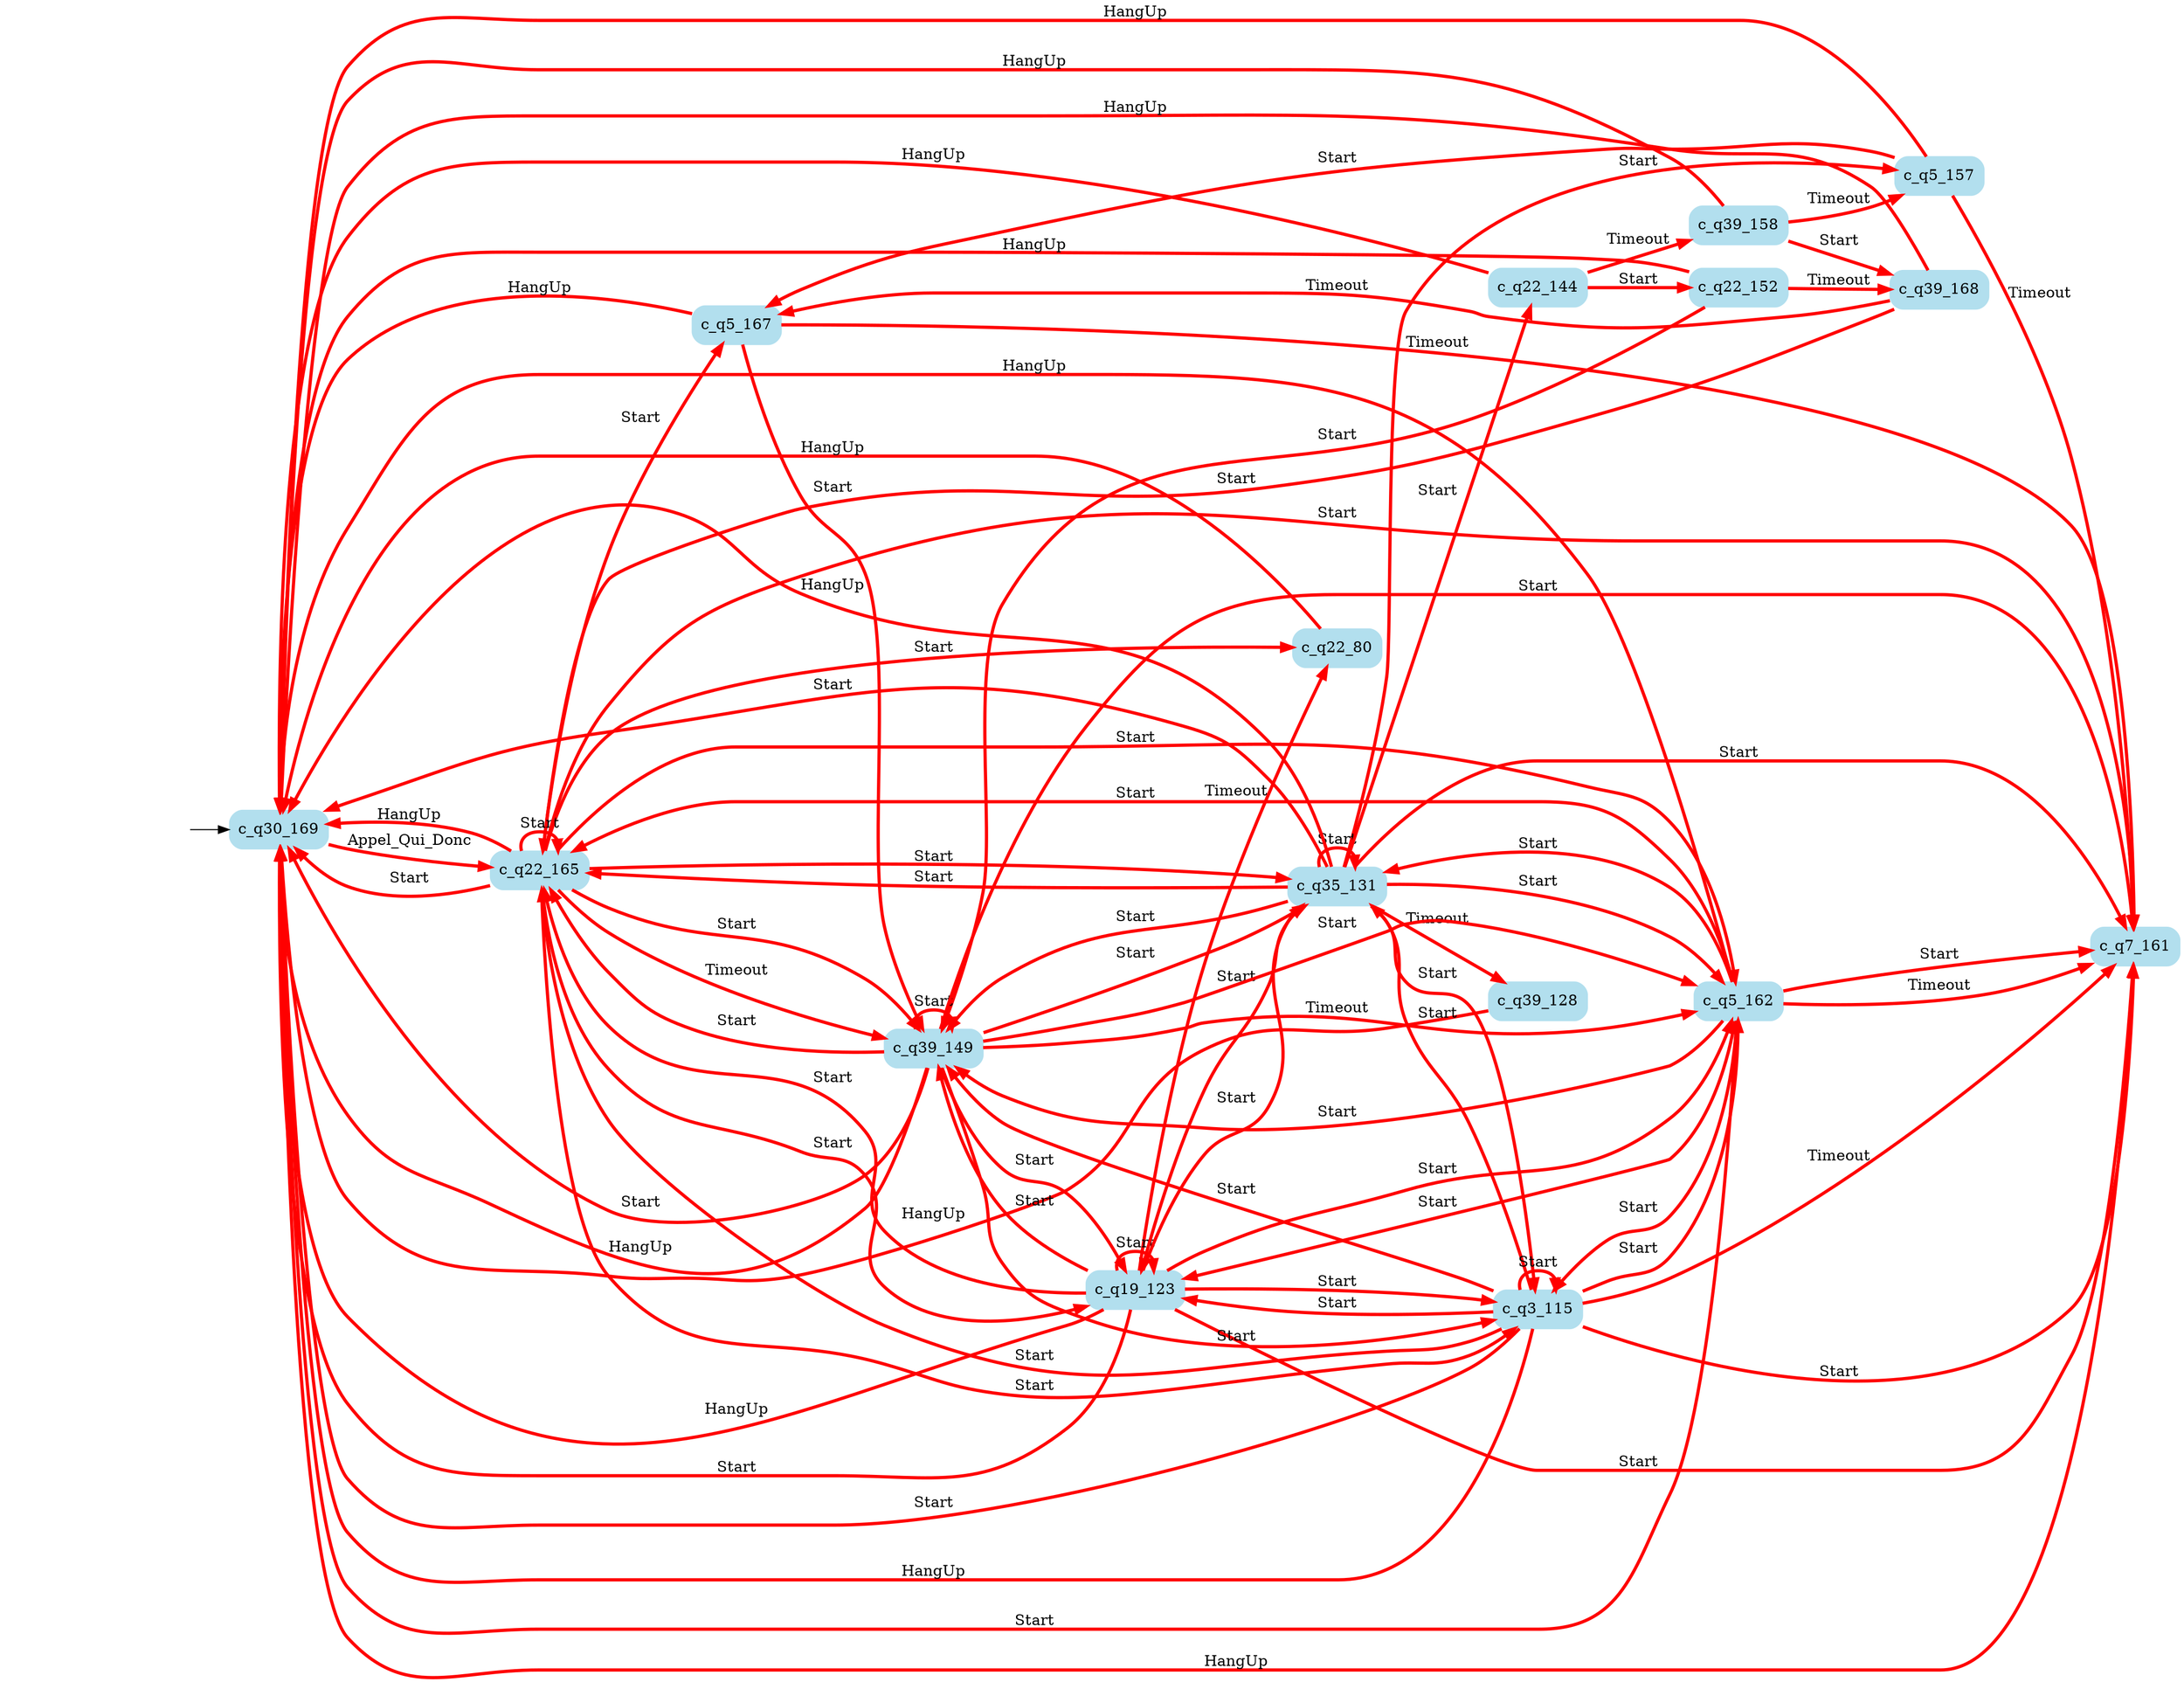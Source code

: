 digraph G {

	rankdir = LR;

	start_c_q30_169[style=invisible];

	node[shape=box, style="rounded, filled", color=lightblue2];

	c_q5_157[label="c_q5_157"];
	c_q5_167[label="c_q5_167"];
	c_q22_80[label="c_q22_80"];
	c_q39_128[label="c_q39_128"];
	c_q39_158[label="c_q39_158"];
	c_q19_123[label="c_q19_123"];
	c_q39_168[label="c_q39_168"];
	c_q35_131[label="c_q35_131"];
	c_q3_115[label="c_q3_115"];
	c_q22_152[label="c_q22_152"];
	c_q22_165[label="c_q22_165"];
	c_q39_149[label="c_q39_149"];
	c_q22_144[label="c_q22_144"];
	c_q5_162[label="c_q5_162"];
	c_q7_161[label="c_q7_161"];
	c_q30_169[label="c_q30_169"];

	start_c_q30_169 -> c_q30_169;
	c_q30_169 -> c_q22_165[label="Appel_Qui_Donc", penwidth=3, color=red];
	c_q3_115 -> c_q3_115[label="Start", penwidth=3, color=red];
	c_q3_115 -> c_q5_162[label="Start", penwidth=3, color=red];
	c_q3_115 -> c_q7_161[label="Start", penwidth=3, color=red];
	c_q3_115 -> c_q7_161[label="Timeout", penwidth=3, color=red];
	c_q3_115 -> c_q19_123[label="Start", penwidth=3, color=red];
	c_q3_115 -> c_q22_165[label="Start", penwidth=3, color=red];
	c_q3_115 -> c_q30_169[label="Start", penwidth=3, color=red];
	c_q3_115 -> c_q30_169[label="HangUp", penwidth=3, color=red];
	c_q3_115 -> c_q35_131[label="Start", penwidth=3, color=red];
	c_q3_115 -> c_q39_149[label="Start", penwidth=3, color=red];
	c_q5_157 -> c_q5_167[label="Start", penwidth=3, color=red];
	c_q5_162 -> c_q3_115[label="Start", penwidth=3, color=red];
	c_q5_162 -> c_q7_161[label="Start", penwidth=3, color=red];
	c_q5_157 -> c_q7_161[label="Timeout", penwidth=3, color=red];
	c_q5_162 -> c_q19_123[label="Start", penwidth=3, color=red];
	c_q5_162 -> c_q22_165[label="Start", penwidth=3, color=red];
	c_q5_162 -> c_q30_169[label="Start", penwidth=3, color=red];
	c_q5_157 -> c_q30_169[label="HangUp", penwidth=3, color=red];
	c_q5_162 -> c_q35_131[label="Start", penwidth=3, color=red];
	c_q5_162 -> c_q39_149[label="Start", penwidth=3, color=red];
	c_q7_161 -> c_q30_169[label="HangUp", penwidth=3, color=red];
	c_q19_123 -> c_q19_123[label="Start", penwidth=3, color=red];
	c_q19_123 -> c_q3_115[label="Start", penwidth=3, color=red];
	c_q19_123 -> c_q5_162[label="Start", penwidth=3, color=red];
	c_q19_123 -> c_q7_161[label="Start", penwidth=3, color=red];
	c_q19_123 -> c_q22_165[label="Start", penwidth=3, color=red];
	c_q19_123 -> c_q22_80[label="Timeout", penwidth=3, color=red];
	c_q19_123 -> c_q30_169[label="Start", penwidth=3, color=red];
	c_q19_123 -> c_q30_169[label="HangUp", penwidth=3, color=red];
	c_q19_123 -> c_q35_131[label="Start", penwidth=3, color=red];
	c_q19_123 -> c_q39_149[label="Start", penwidth=3, color=red];
	c_q22_165 -> c_q22_80[label="Start", penwidth=3, color=red];
	c_q22_165 -> c_q22_165[label="Start", penwidth=3, color=red];
	c_q22_165 -> c_q3_115[label="Start", penwidth=3, color=red];
	c_q22_165 -> c_q5_167[label="Start", penwidth=3, color=red];
	c_q22_165 -> c_q5_162[label="Start", penwidth=3, color=red];
	c_q22_165 -> c_q7_161[label="Start", penwidth=3, color=red];
	c_q22_165 -> c_q19_123[label="Start", penwidth=3, color=red];
	c_q22_165 -> c_q30_169[label="Start", penwidth=3, color=red];
	c_q22_80 -> c_q30_169[label="HangUp", penwidth=3, color=red];
	c_q22_165 -> c_q35_131[label="Start", penwidth=3, color=red];
	c_q22_165 -> c_q39_149[label="Start", penwidth=3, color=red];
	c_q22_165 -> c_q39_149[label="Timeout", penwidth=3, color=red];
	c_q35_131 -> c_q35_131[label="Start", penwidth=3, color=red];
	c_q35_131 -> c_q3_115[label="Start", penwidth=3, color=red];
	c_q35_131 -> c_q5_157[label="Start", penwidth=3, color=red];
	c_q35_131 -> c_q5_162[label="Start", penwidth=3, color=red];
	c_q35_131 -> c_q7_161[label="Start", penwidth=3, color=red];
	c_q35_131 -> c_q19_123[label="Start", penwidth=3, color=red];
	c_q35_131 -> c_q22_144[label="Start", penwidth=3, color=red];
	c_q35_131 -> c_q22_165[label="Start", penwidth=3, color=red];
	c_q35_131 -> c_q30_169[label="Start", penwidth=3, color=red];
	c_q35_131 -> c_q30_169[label="HangUp", penwidth=3, color=red];
	c_q35_131 -> c_q39_149[label="Start", penwidth=3, color=red];
	c_q35_131 -> c_q39_128[label="Timeout", penwidth=3, color=red];
	c_q39_149 -> c_q39_149[label="Start", penwidth=3, color=red];
	c_q39_149 -> c_q3_115[label="Start", penwidth=3, color=red];
	c_q39_149 -> c_q5_162[label="Start", penwidth=3, color=red];
	c_q39_149 -> c_q5_162[label="Timeout", penwidth=3, color=red];
	c_q39_149 -> c_q7_161[label="Start", penwidth=3, color=red];
	c_q39_149 -> c_q19_123[label="Start", penwidth=3, color=red];
	c_q39_149 -> c_q22_165[label="Start", penwidth=3, color=red];
	c_q39_149 -> c_q30_169[label="Start", penwidth=3, color=red];
	c_q39_128 -> c_q30_169[label="HangUp", penwidth=3, color=red];
	c_q39_149 -> c_q35_131[label="Start", penwidth=3, color=red];
	c_q22_165 -> c_q30_169[label="HangUp", penwidth=3, color=red];
	c_q5_167 -> c_q39_149[label="Start", penwidth=3, color=red];
	c_q5_167 -> c_q7_161[label="Timeout", penwidth=3, color=red];
	c_q5_167 -> c_q30_169[label="HangUp", penwidth=3, color=red];
	c_q22_144 -> c_q22_152[label="Start", penwidth=3, color=red];
	c_q22_144 -> c_q39_158[label="Timeout", penwidth=3, color=red];
	c_q22_144 -> c_q30_169[label="HangUp", penwidth=3, color=red];
	c_q39_149 -> c_q30_169[label="HangUp", penwidth=3, color=red];
	c_q22_152 -> c_q39_149[label="Start", penwidth=3, color=red];
	c_q22_152 -> c_q39_168[label="Timeout", penwidth=3, color=red];
	c_q22_152 -> c_q30_169[label="HangUp", penwidth=3, color=red];
	c_q39_158 -> c_q39_168[label="Start", penwidth=3, color=red];
	c_q39_158 -> c_q5_157[label="Timeout", penwidth=3, color=red];
	c_q39_158 -> c_q30_169[label="HangUp", penwidth=3, color=red];
	c_q5_162 -> c_q7_161[label="Timeout", penwidth=3, color=red];
	c_q5_162 -> c_q30_169[label="HangUp", penwidth=3, color=red];
	c_q39_168 -> c_q22_165[label="Start", penwidth=3, color=red];
	c_q39_168 -> c_q5_167[label="Timeout", penwidth=3, color=red];
	c_q39_168 -> c_q30_169[label="HangUp", penwidth=3, color=red];

}